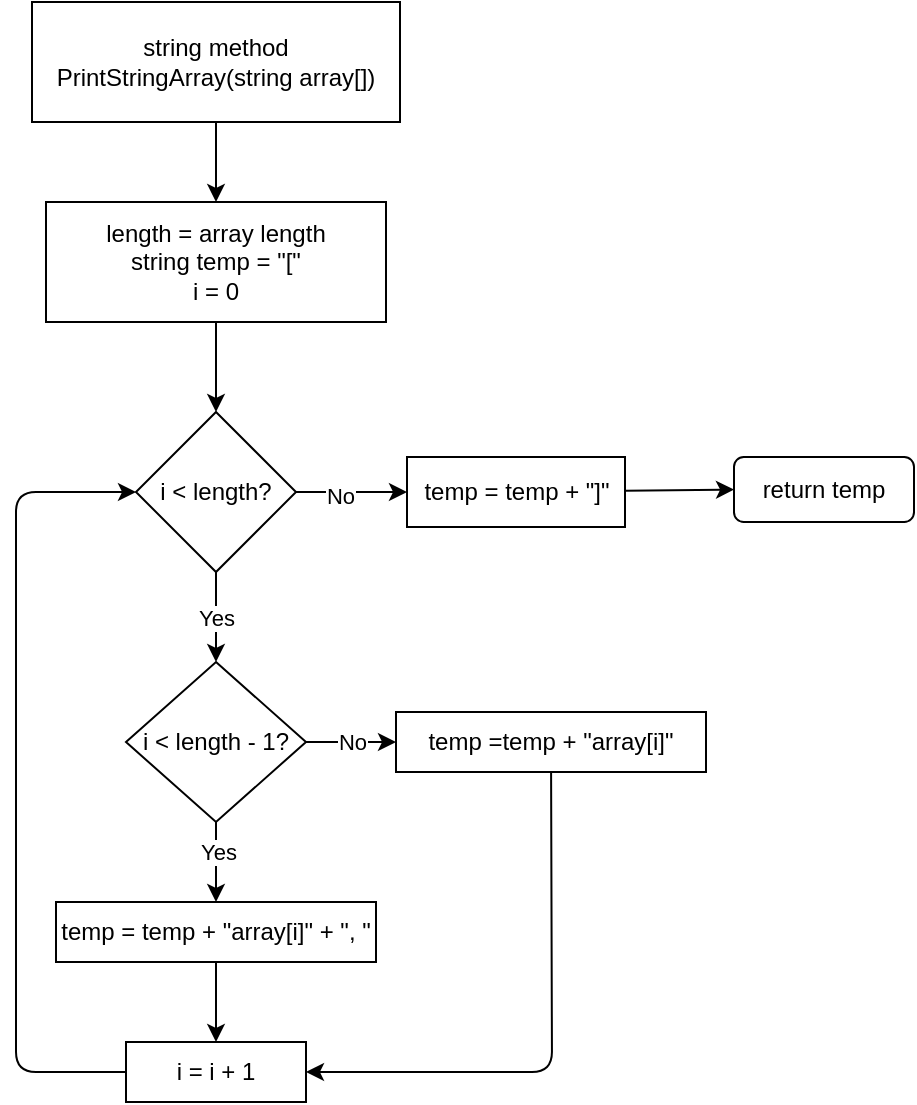 <mxfile>
    <diagram id="SZF0kv5U9mDEVPIkkbhs" name="Страница 1">
        <mxGraphModel dx="943" dy="447" grid="1" gridSize="10" guides="1" tooltips="1" connect="1" arrows="1" fold="1" page="1" pageScale="1" pageWidth="827" pageHeight="1169" math="0" shadow="0">
            <root>
                <mxCell id="0"/>
                <mxCell id="1" parent="0"/>
                <mxCell id="48" style="edgeStyle=none;html=1;entryX=0.5;entryY=0;entryDx=0;entryDy=0;" parent="1" source="46" target="47" edge="1">
                    <mxGeometry relative="1" as="geometry"/>
                </mxCell>
                <mxCell id="46" value="string method&lt;br&gt;PrintStringArray(string array[])" style="rounded=0;whiteSpace=wrap;html=1;" parent="1" vertex="1">
                    <mxGeometry x="249" y="310" width="184" height="60" as="geometry"/>
                </mxCell>
                <mxCell id="50" style="edgeStyle=none;html=1;entryX=0.5;entryY=0;entryDx=0;entryDy=0;" parent="1" source="47" target="49" edge="1">
                    <mxGeometry relative="1" as="geometry"/>
                </mxCell>
                <mxCell id="47" value="length = array length&lt;br&gt;string temp = &quot;[&quot;&lt;br&gt;i = 0" style="rounded=0;whiteSpace=wrap;html=1;" parent="1" vertex="1">
                    <mxGeometry x="256" y="410" width="170" height="60" as="geometry"/>
                </mxCell>
                <mxCell id="52" value="Yes" style="edgeStyle=none;html=1;exitX=0.5;exitY=1;exitDx=0;exitDy=0;entryX=0.5;entryY=0;entryDx=0;entryDy=0;" parent="1" source="49" target="83" edge="1">
                    <mxGeometry relative="1" as="geometry">
                        <mxPoint x="341" y="620" as="targetPoint"/>
                    </mxGeometry>
                </mxCell>
                <mxCell id="57" style="edgeStyle=none;html=1;entryX=0;entryY=0.5;entryDx=0;entryDy=0;" parent="1" source="49" edge="1" target="84">
                    <mxGeometry relative="1" as="geometry">
                        <mxPoint x="431" y="555" as="targetPoint"/>
                    </mxGeometry>
                </mxCell>
                <mxCell id="58" value="No" style="edgeLabel;html=1;align=center;verticalAlign=middle;resizable=0;points=[];" parent="57" vertex="1" connectable="0">
                    <mxGeometry x="-0.216" y="-2" relative="1" as="geometry">
                        <mxPoint as="offset"/>
                    </mxGeometry>
                </mxCell>
                <mxCell id="49" value="i &amp;lt; length?" style="rhombus;whiteSpace=wrap;html=1;" parent="1" vertex="1">
                    <mxGeometry x="301" y="515" width="80" height="80" as="geometry"/>
                </mxCell>
                <mxCell id="93" style="edgeStyle=none;html=1;entryX=1;entryY=0.5;entryDx=0;entryDy=0;" parent="1" source="51" target="91" edge="1">
                    <mxGeometry relative="1" as="geometry">
                        <Array as="points">
                            <mxPoint x="509" y="845"/>
                        </Array>
                    </mxGeometry>
                </mxCell>
                <mxCell id="51" value="temp =temp + &quot;array[i]&quot;" style="rounded=0;whiteSpace=wrap;html=1;" parent="1" vertex="1">
                    <mxGeometry x="431" y="665" width="155" height="30" as="geometry"/>
                </mxCell>
                <mxCell id="56" value="return temp" style="rounded=1;whiteSpace=wrap;html=1;" parent="1" vertex="1">
                    <mxGeometry x="600" y="537.5" width="90" height="32.5" as="geometry"/>
                </mxCell>
                <mxCell id="87" style="edgeStyle=none;html=1;entryX=0.5;entryY=0;entryDx=0;entryDy=0;exitX=0.5;exitY=1;exitDx=0;exitDy=0;" parent="1" source="83" target="86" edge="1">
                    <mxGeometry relative="1" as="geometry"/>
                </mxCell>
                <mxCell id="88" value="Yes" style="edgeLabel;html=1;align=center;verticalAlign=middle;resizable=0;points=[];" parent="87" vertex="1" connectable="0">
                    <mxGeometry x="-0.25" y="1" relative="1" as="geometry">
                        <mxPoint as="offset"/>
                    </mxGeometry>
                </mxCell>
                <mxCell id="89" value="No" style="edgeStyle=none;html=1;entryX=0;entryY=0.5;entryDx=0;entryDy=0;" parent="1" source="83" target="51" edge="1">
                    <mxGeometry relative="1" as="geometry"/>
                </mxCell>
                <mxCell id="83" value="i &amp;lt; length - 1?" style="rhombus;whiteSpace=wrap;html=1;" parent="1" vertex="1">
                    <mxGeometry x="296" y="640" width="90" height="80" as="geometry"/>
                </mxCell>
                <mxCell id="95" style="edgeStyle=none;html=1;entryX=0;entryY=0.5;entryDx=0;entryDy=0;" parent="1" source="84" target="56" edge="1">
                    <mxGeometry relative="1" as="geometry"/>
                </mxCell>
                <mxCell id="84" value="temp = temp + &quot;]&quot;" style="rounded=0;whiteSpace=wrap;html=1;" parent="1" vertex="1">
                    <mxGeometry x="436.5" y="537.5" width="109" height="35" as="geometry"/>
                </mxCell>
                <mxCell id="92" style="edgeStyle=none;html=1;entryX=0.5;entryY=0;entryDx=0;entryDy=0;" parent="1" source="86" target="91" edge="1">
                    <mxGeometry relative="1" as="geometry"/>
                </mxCell>
                <mxCell id="86" value="temp = temp + &quot;array[i]&quot; + &quot;, &quot;" style="rounded=0;whiteSpace=wrap;html=1;" parent="1" vertex="1">
                    <mxGeometry x="261" y="760" width="160" height="30" as="geometry"/>
                </mxCell>
                <mxCell id="94" style="edgeStyle=none;html=1;entryX=0;entryY=0.5;entryDx=0;entryDy=0;" parent="1" source="91" target="49" edge="1">
                    <mxGeometry relative="1" as="geometry">
                        <Array as="points">
                            <mxPoint x="241" y="845"/>
                            <mxPoint x="241" y="555"/>
                        </Array>
                    </mxGeometry>
                </mxCell>
                <mxCell id="91" value="&lt;span&gt;i = i + 1&lt;/span&gt;" style="rounded=0;whiteSpace=wrap;html=1;" parent="1" vertex="1">
                    <mxGeometry x="296" y="830" width="90" height="30" as="geometry"/>
                </mxCell>
            </root>
        </mxGraphModel>
    </diagram>
</mxfile>